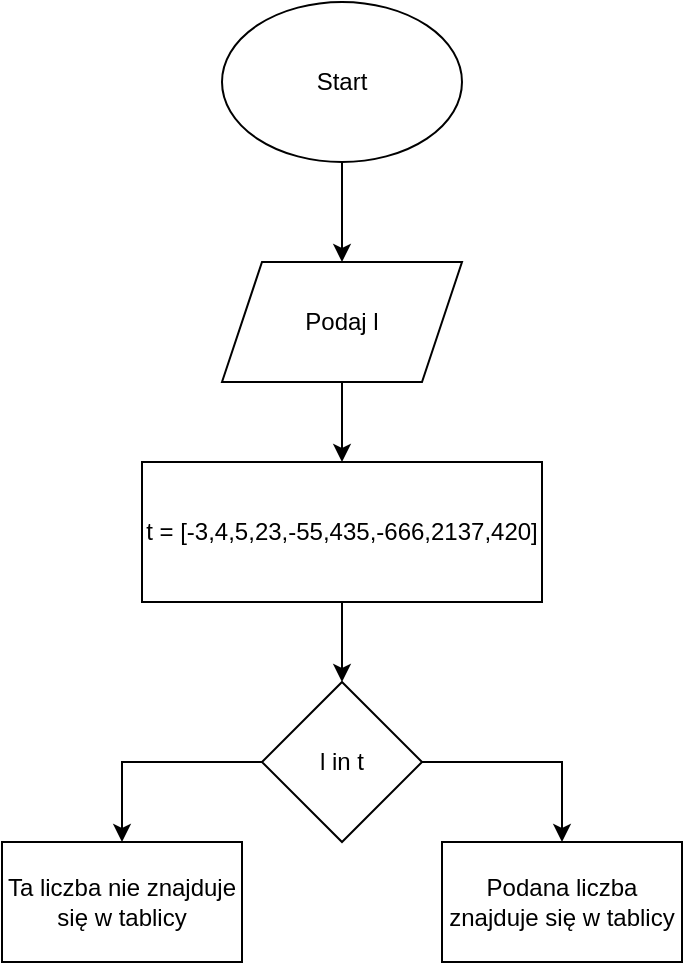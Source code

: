 <mxfile version="21.0.6" type="github">
  <diagram id="C5RBs43oDa-KdzZeNtuy" name="Page-1">
    <mxGraphModel dx="881" dy="597" grid="1" gridSize="10" guides="1" tooltips="1" connect="1" arrows="1" fold="1" page="1" pageScale="1" pageWidth="827" pageHeight="1169" math="0" shadow="0">
      <root>
        <mxCell id="WIyWlLk6GJQsqaUBKTNV-0" />
        <mxCell id="WIyWlLk6GJQsqaUBKTNV-1" parent="WIyWlLk6GJQsqaUBKTNV-0" />
        <mxCell id="wEPcdbPYhGr3-dHpcgvf-5" value="" style="edgeStyle=orthogonalEdgeStyle;rounded=0;orthogonalLoop=1;jettySize=auto;html=1;" edge="1" parent="WIyWlLk6GJQsqaUBKTNV-1" source="wEPcdbPYhGr3-dHpcgvf-0" target="wEPcdbPYhGr3-dHpcgvf-1">
          <mxGeometry relative="1" as="geometry" />
        </mxCell>
        <mxCell id="wEPcdbPYhGr3-dHpcgvf-0" value="Start" style="ellipse;whiteSpace=wrap;html=1;" vertex="1" parent="WIyWlLk6GJQsqaUBKTNV-1">
          <mxGeometry x="320" y="10" width="120" height="80" as="geometry" />
        </mxCell>
        <mxCell id="wEPcdbPYhGr3-dHpcgvf-6" value="" style="edgeStyle=orthogonalEdgeStyle;rounded=0;orthogonalLoop=1;jettySize=auto;html=1;" edge="1" parent="WIyWlLk6GJQsqaUBKTNV-1" source="wEPcdbPYhGr3-dHpcgvf-1" target="wEPcdbPYhGr3-dHpcgvf-3">
          <mxGeometry relative="1" as="geometry" />
        </mxCell>
        <mxCell id="wEPcdbPYhGr3-dHpcgvf-1" value="Podaj l" style="shape=parallelogram;perimeter=parallelogramPerimeter;whiteSpace=wrap;html=1;fixedSize=1;" vertex="1" parent="WIyWlLk6GJQsqaUBKTNV-1">
          <mxGeometry x="320" y="140" width="120" height="60" as="geometry" />
        </mxCell>
        <mxCell id="wEPcdbPYhGr3-dHpcgvf-7" value="" style="edgeStyle=orthogonalEdgeStyle;rounded=0;orthogonalLoop=1;jettySize=auto;html=1;" edge="1" parent="WIyWlLk6GJQsqaUBKTNV-1" source="wEPcdbPYhGr3-dHpcgvf-3" target="wEPcdbPYhGr3-dHpcgvf-4">
          <mxGeometry relative="1" as="geometry" />
        </mxCell>
        <mxCell id="wEPcdbPYhGr3-dHpcgvf-3" value="t = [-3,4,5,23,-55,435,-666,2137,420]" style="rounded=0;whiteSpace=wrap;html=1;" vertex="1" parent="WIyWlLk6GJQsqaUBKTNV-1">
          <mxGeometry x="280" y="240" width="200" height="70" as="geometry" />
        </mxCell>
        <mxCell id="wEPcdbPYhGr3-dHpcgvf-11" style="edgeStyle=orthogonalEdgeStyle;rounded=0;orthogonalLoop=1;jettySize=auto;html=1;entryX=0.5;entryY=0;entryDx=0;entryDy=0;" edge="1" parent="WIyWlLk6GJQsqaUBKTNV-1" source="wEPcdbPYhGr3-dHpcgvf-4" target="wEPcdbPYhGr3-dHpcgvf-10">
          <mxGeometry relative="1" as="geometry" />
        </mxCell>
        <mxCell id="wEPcdbPYhGr3-dHpcgvf-13" style="edgeStyle=orthogonalEdgeStyle;rounded=0;orthogonalLoop=1;jettySize=auto;html=1;entryX=0.5;entryY=0;entryDx=0;entryDy=0;" edge="1" parent="WIyWlLk6GJQsqaUBKTNV-1" source="wEPcdbPYhGr3-dHpcgvf-4" target="wEPcdbPYhGr3-dHpcgvf-12">
          <mxGeometry relative="1" as="geometry" />
        </mxCell>
        <mxCell id="wEPcdbPYhGr3-dHpcgvf-4" value="l in t" style="rhombus;whiteSpace=wrap;html=1;" vertex="1" parent="WIyWlLk6GJQsqaUBKTNV-1">
          <mxGeometry x="340" y="350" width="80" height="80" as="geometry" />
        </mxCell>
        <mxCell id="wEPcdbPYhGr3-dHpcgvf-10" value="Podana liczba znajduje się w tablicy" style="rounded=0;whiteSpace=wrap;html=1;" vertex="1" parent="WIyWlLk6GJQsqaUBKTNV-1">
          <mxGeometry x="430" y="430" width="120" height="60" as="geometry" />
        </mxCell>
        <mxCell id="wEPcdbPYhGr3-dHpcgvf-12" value="Ta liczba nie znajduje się w tablicy" style="rounded=0;whiteSpace=wrap;html=1;" vertex="1" parent="WIyWlLk6GJQsqaUBKTNV-1">
          <mxGeometry x="210" y="430" width="120" height="60" as="geometry" />
        </mxCell>
      </root>
    </mxGraphModel>
  </diagram>
</mxfile>

